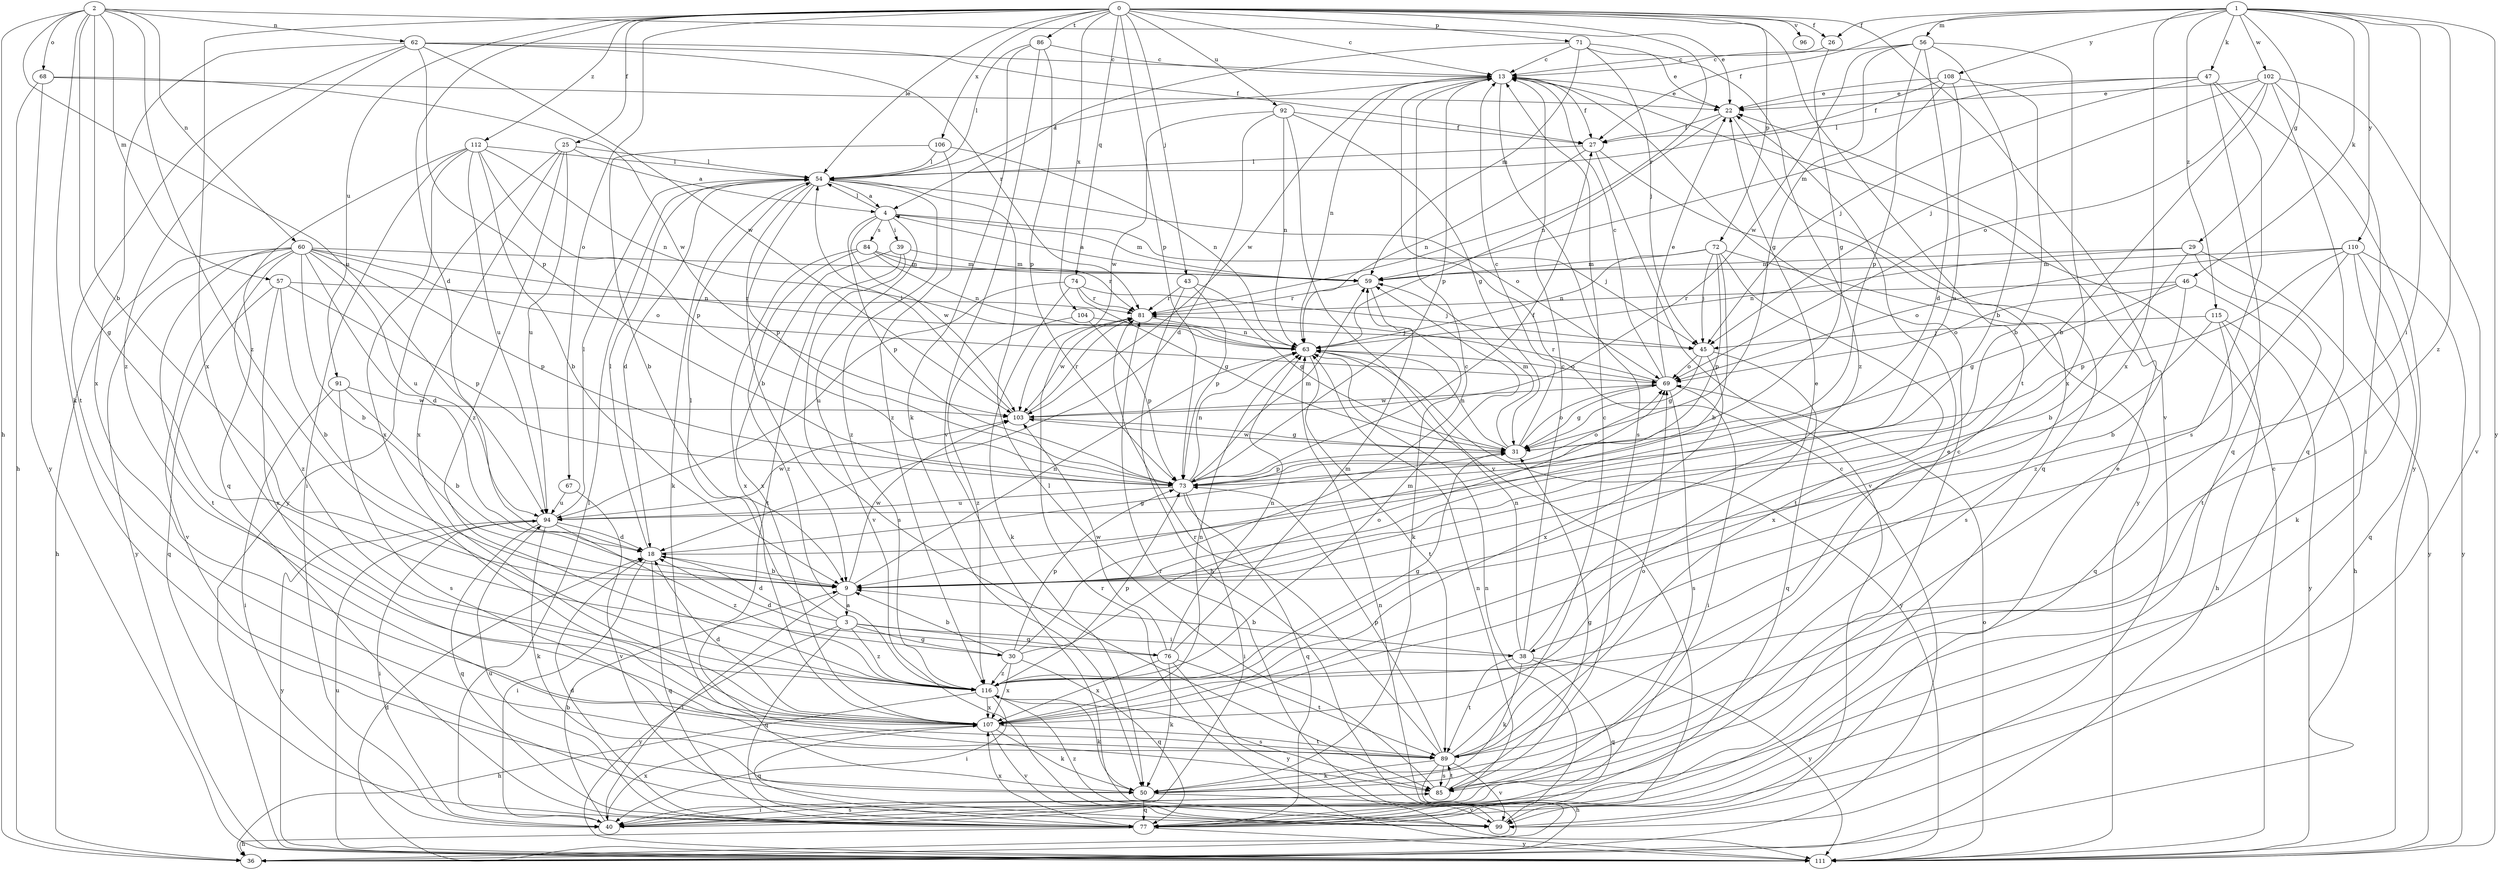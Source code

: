 strict digraph  {
0;
1;
2;
3;
4;
9;
13;
18;
22;
25;
26;
27;
29;
30;
31;
36;
38;
39;
40;
43;
45;
46;
47;
50;
54;
56;
57;
59;
60;
62;
63;
67;
68;
69;
71;
72;
73;
74;
76;
77;
81;
84;
85;
86;
89;
91;
92;
94;
96;
99;
102;
103;
104;
106;
107;
108;
110;
111;
112;
115;
116;
0 -> 13  [label=c];
0 -> 18  [label=d];
0 -> 25  [label=f];
0 -> 26  [label=f];
0 -> 43  [label=j];
0 -> 54  [label=l];
0 -> 67  [label=o];
0 -> 71  [label=p];
0 -> 72  [label=p];
0 -> 73  [label=p];
0 -> 74  [label=q];
0 -> 81  [label=r];
0 -> 86  [label=t];
0 -> 89  [label=t];
0 -> 91  [label=u];
0 -> 92  [label=u];
0 -> 96  [label=v];
0 -> 99  [label=v];
0 -> 104  [label=x];
0 -> 106  [label=x];
0 -> 107  [label=x];
0 -> 112  [label=z];
1 -> 26  [label=f];
1 -> 27  [label=f];
1 -> 29  [label=g];
1 -> 38  [label=i];
1 -> 46  [label=k];
1 -> 47  [label=k];
1 -> 56  [label=m];
1 -> 102  [label=w];
1 -> 107  [label=x];
1 -> 108  [label=y];
1 -> 110  [label=y];
1 -> 111  [label=y];
1 -> 115  [label=z];
1 -> 116  [label=z];
2 -> 9  [label=b];
2 -> 22  [label=e];
2 -> 30  [label=g];
2 -> 36  [label=h];
2 -> 50  [label=k];
2 -> 57  [label=m];
2 -> 60  [label=n];
2 -> 62  [label=n];
2 -> 68  [label=o];
2 -> 94  [label=u];
2 -> 116  [label=z];
3 -> 18  [label=d];
3 -> 30  [label=g];
3 -> 38  [label=i];
3 -> 54  [label=l];
3 -> 76  [label=q];
3 -> 77  [label=q];
3 -> 111  [label=y];
3 -> 116  [label=z];
4 -> 39  [label=i];
4 -> 45  [label=j];
4 -> 54  [label=l];
4 -> 59  [label=m];
4 -> 73  [label=p];
4 -> 84  [label=s];
4 -> 99  [label=v];
4 -> 103  [label=w];
9 -> 3  [label=a];
9 -> 40  [label=i];
9 -> 63  [label=n];
9 -> 103  [label=w];
13 -> 22  [label=e];
13 -> 27  [label=f];
13 -> 54  [label=l];
13 -> 63  [label=n];
13 -> 73  [label=p];
13 -> 85  [label=s];
13 -> 103  [label=w];
18 -> 9  [label=b];
18 -> 31  [label=g];
18 -> 40  [label=i];
18 -> 54  [label=l];
18 -> 77  [label=q];
22 -> 27  [label=f];
22 -> 63  [label=n];
22 -> 77  [label=q];
25 -> 4  [label=a];
25 -> 54  [label=l];
25 -> 94  [label=u];
25 -> 107  [label=x];
25 -> 111  [label=y];
25 -> 116  [label=z];
26 -> 13  [label=c];
26 -> 31  [label=g];
27 -> 54  [label=l];
27 -> 63  [label=n];
27 -> 99  [label=v];
27 -> 111  [label=y];
29 -> 9  [label=b];
29 -> 59  [label=m];
29 -> 63  [label=n];
29 -> 89  [label=t];
29 -> 111  [label=y];
30 -> 9  [label=b];
30 -> 13  [label=c];
30 -> 69  [label=o];
30 -> 73  [label=p];
30 -> 77  [label=q];
30 -> 107  [label=x];
30 -> 116  [label=z];
31 -> 13  [label=c];
31 -> 59  [label=m];
31 -> 63  [label=n];
31 -> 69  [label=o];
31 -> 73  [label=p];
31 -> 103  [label=w];
36 -> 13  [label=c];
36 -> 63  [label=n];
38 -> 9  [label=b];
38 -> 13  [label=c];
38 -> 22  [label=e];
38 -> 50  [label=k];
38 -> 63  [label=n];
38 -> 77  [label=q];
38 -> 89  [label=t];
38 -> 111  [label=y];
39 -> 59  [label=m];
39 -> 85  [label=s];
39 -> 89  [label=t];
39 -> 107  [label=x];
40 -> 9  [label=b];
40 -> 13  [label=c];
40 -> 54  [label=l];
40 -> 63  [label=n];
40 -> 85  [label=s];
40 -> 107  [label=x];
43 -> 31  [label=g];
43 -> 36  [label=h];
43 -> 73  [label=p];
43 -> 81  [label=r];
45 -> 31  [label=g];
45 -> 69  [label=o];
45 -> 77  [label=q];
45 -> 107  [label=x];
46 -> 9  [label=b];
46 -> 31  [label=g];
46 -> 36  [label=h];
46 -> 69  [label=o];
46 -> 81  [label=r];
47 -> 22  [label=e];
47 -> 45  [label=j];
47 -> 54  [label=l];
47 -> 77  [label=q];
47 -> 85  [label=s];
47 -> 111  [label=y];
50 -> 22  [label=e];
50 -> 77  [label=q];
50 -> 99  [label=v];
54 -> 4  [label=a];
54 -> 9  [label=b];
54 -> 18  [label=d];
54 -> 50  [label=k];
54 -> 69  [label=o];
54 -> 73  [label=p];
54 -> 116  [label=z];
56 -> 9  [label=b];
56 -> 13  [label=c];
56 -> 18  [label=d];
56 -> 31  [label=g];
56 -> 73  [label=p];
56 -> 103  [label=w];
56 -> 107  [label=x];
57 -> 9  [label=b];
57 -> 73  [label=p];
57 -> 77  [label=q];
57 -> 81  [label=r];
57 -> 107  [label=x];
59 -> 4  [label=a];
59 -> 50  [label=k];
59 -> 81  [label=r];
60 -> 9  [label=b];
60 -> 18  [label=d];
60 -> 36  [label=h];
60 -> 59  [label=m];
60 -> 63  [label=n];
60 -> 69  [label=o];
60 -> 73  [label=p];
60 -> 89  [label=t];
60 -> 94  [label=u];
60 -> 99  [label=v];
60 -> 111  [label=y];
60 -> 116  [label=z];
62 -> 13  [label=c];
62 -> 27  [label=f];
62 -> 73  [label=p];
62 -> 81  [label=r];
62 -> 89  [label=t];
62 -> 103  [label=w];
62 -> 107  [label=x];
62 -> 116  [label=z];
63 -> 69  [label=o];
63 -> 89  [label=t];
63 -> 111  [label=y];
67 -> 94  [label=u];
67 -> 99  [label=v];
68 -> 22  [label=e];
68 -> 36  [label=h];
68 -> 103  [label=w];
68 -> 111  [label=y];
69 -> 13  [label=c];
69 -> 22  [label=e];
69 -> 31  [label=g];
69 -> 40  [label=i];
69 -> 81  [label=r];
69 -> 85  [label=s];
69 -> 103  [label=w];
71 -> 4  [label=a];
71 -> 13  [label=c];
71 -> 22  [label=e];
71 -> 45  [label=j];
71 -> 59  [label=m];
71 -> 116  [label=z];
72 -> 9  [label=b];
72 -> 45  [label=j];
72 -> 59  [label=m];
72 -> 63  [label=n];
72 -> 73  [label=p];
72 -> 85  [label=s];
72 -> 89  [label=t];
73 -> 27  [label=f];
73 -> 40  [label=i];
73 -> 59  [label=m];
73 -> 63  [label=n];
73 -> 69  [label=o];
73 -> 77  [label=q];
73 -> 94  [label=u];
74 -> 31  [label=g];
74 -> 45  [label=j];
74 -> 50  [label=k];
74 -> 81  [label=r];
74 -> 94  [label=u];
76 -> 18  [label=d];
76 -> 50  [label=k];
76 -> 59  [label=m];
76 -> 63  [label=n];
76 -> 89  [label=t];
76 -> 103  [label=w];
76 -> 107  [label=x];
76 -> 111  [label=y];
77 -> 18  [label=d];
77 -> 36  [label=h];
77 -> 94  [label=u];
77 -> 107  [label=x];
77 -> 111  [label=y];
81 -> 63  [label=n];
81 -> 103  [label=w];
84 -> 59  [label=m];
84 -> 63  [label=n];
84 -> 81  [label=r];
84 -> 107  [label=x];
84 -> 116  [label=z];
85 -> 31  [label=g];
85 -> 40  [label=i];
85 -> 54  [label=l];
85 -> 89  [label=t];
86 -> 13  [label=c];
86 -> 50  [label=k];
86 -> 54  [label=l];
86 -> 73  [label=p];
86 -> 99  [label=v];
89 -> 13  [label=c];
89 -> 36  [label=h];
89 -> 50  [label=k];
89 -> 69  [label=o];
89 -> 73  [label=p];
89 -> 81  [label=r];
89 -> 85  [label=s];
89 -> 99  [label=v];
91 -> 9  [label=b];
91 -> 40  [label=i];
91 -> 85  [label=s];
91 -> 103  [label=w];
92 -> 18  [label=d];
92 -> 27  [label=f];
92 -> 31  [label=g];
92 -> 63  [label=n];
92 -> 99  [label=v];
92 -> 103  [label=w];
94 -> 18  [label=d];
94 -> 40  [label=i];
94 -> 50  [label=k];
94 -> 54  [label=l];
94 -> 77  [label=q];
94 -> 103  [label=w];
94 -> 111  [label=y];
94 -> 116  [label=z];
99 -> 22  [label=e];
99 -> 63  [label=n];
99 -> 81  [label=r];
99 -> 116  [label=z];
102 -> 9  [label=b];
102 -> 22  [label=e];
102 -> 40  [label=i];
102 -> 45  [label=j];
102 -> 69  [label=o];
102 -> 77  [label=q];
102 -> 99  [label=v];
103 -> 31  [label=g];
103 -> 54  [label=l];
103 -> 81  [label=r];
104 -> 45  [label=j];
104 -> 73  [label=p];
104 -> 116  [label=z];
106 -> 9  [label=b];
106 -> 54  [label=l];
106 -> 63  [label=n];
106 -> 116  [label=z];
107 -> 18  [label=d];
107 -> 50  [label=k];
107 -> 63  [label=n];
107 -> 77  [label=q];
107 -> 89  [label=t];
107 -> 99  [label=v];
108 -> 9  [label=b];
108 -> 22  [label=e];
108 -> 27  [label=f];
108 -> 59  [label=m];
108 -> 94  [label=u];
110 -> 50  [label=k];
110 -> 59  [label=m];
110 -> 69  [label=o];
110 -> 73  [label=p];
110 -> 77  [label=q];
110 -> 111  [label=y];
110 -> 116  [label=z];
111 -> 13  [label=c];
111 -> 18  [label=d];
111 -> 69  [label=o];
111 -> 81  [label=r];
111 -> 94  [label=u];
112 -> 9  [label=b];
112 -> 40  [label=i];
112 -> 54  [label=l];
112 -> 63  [label=n];
112 -> 73  [label=p];
112 -> 77  [label=q];
112 -> 94  [label=u];
112 -> 107  [label=x];
115 -> 36  [label=h];
115 -> 45  [label=j];
115 -> 77  [label=q];
115 -> 107  [label=x];
115 -> 111  [label=y];
116 -> 31  [label=g];
116 -> 36  [label=h];
116 -> 40  [label=i];
116 -> 50  [label=k];
116 -> 59  [label=m];
116 -> 73  [label=p];
116 -> 85  [label=s];
116 -> 107  [label=x];
}
